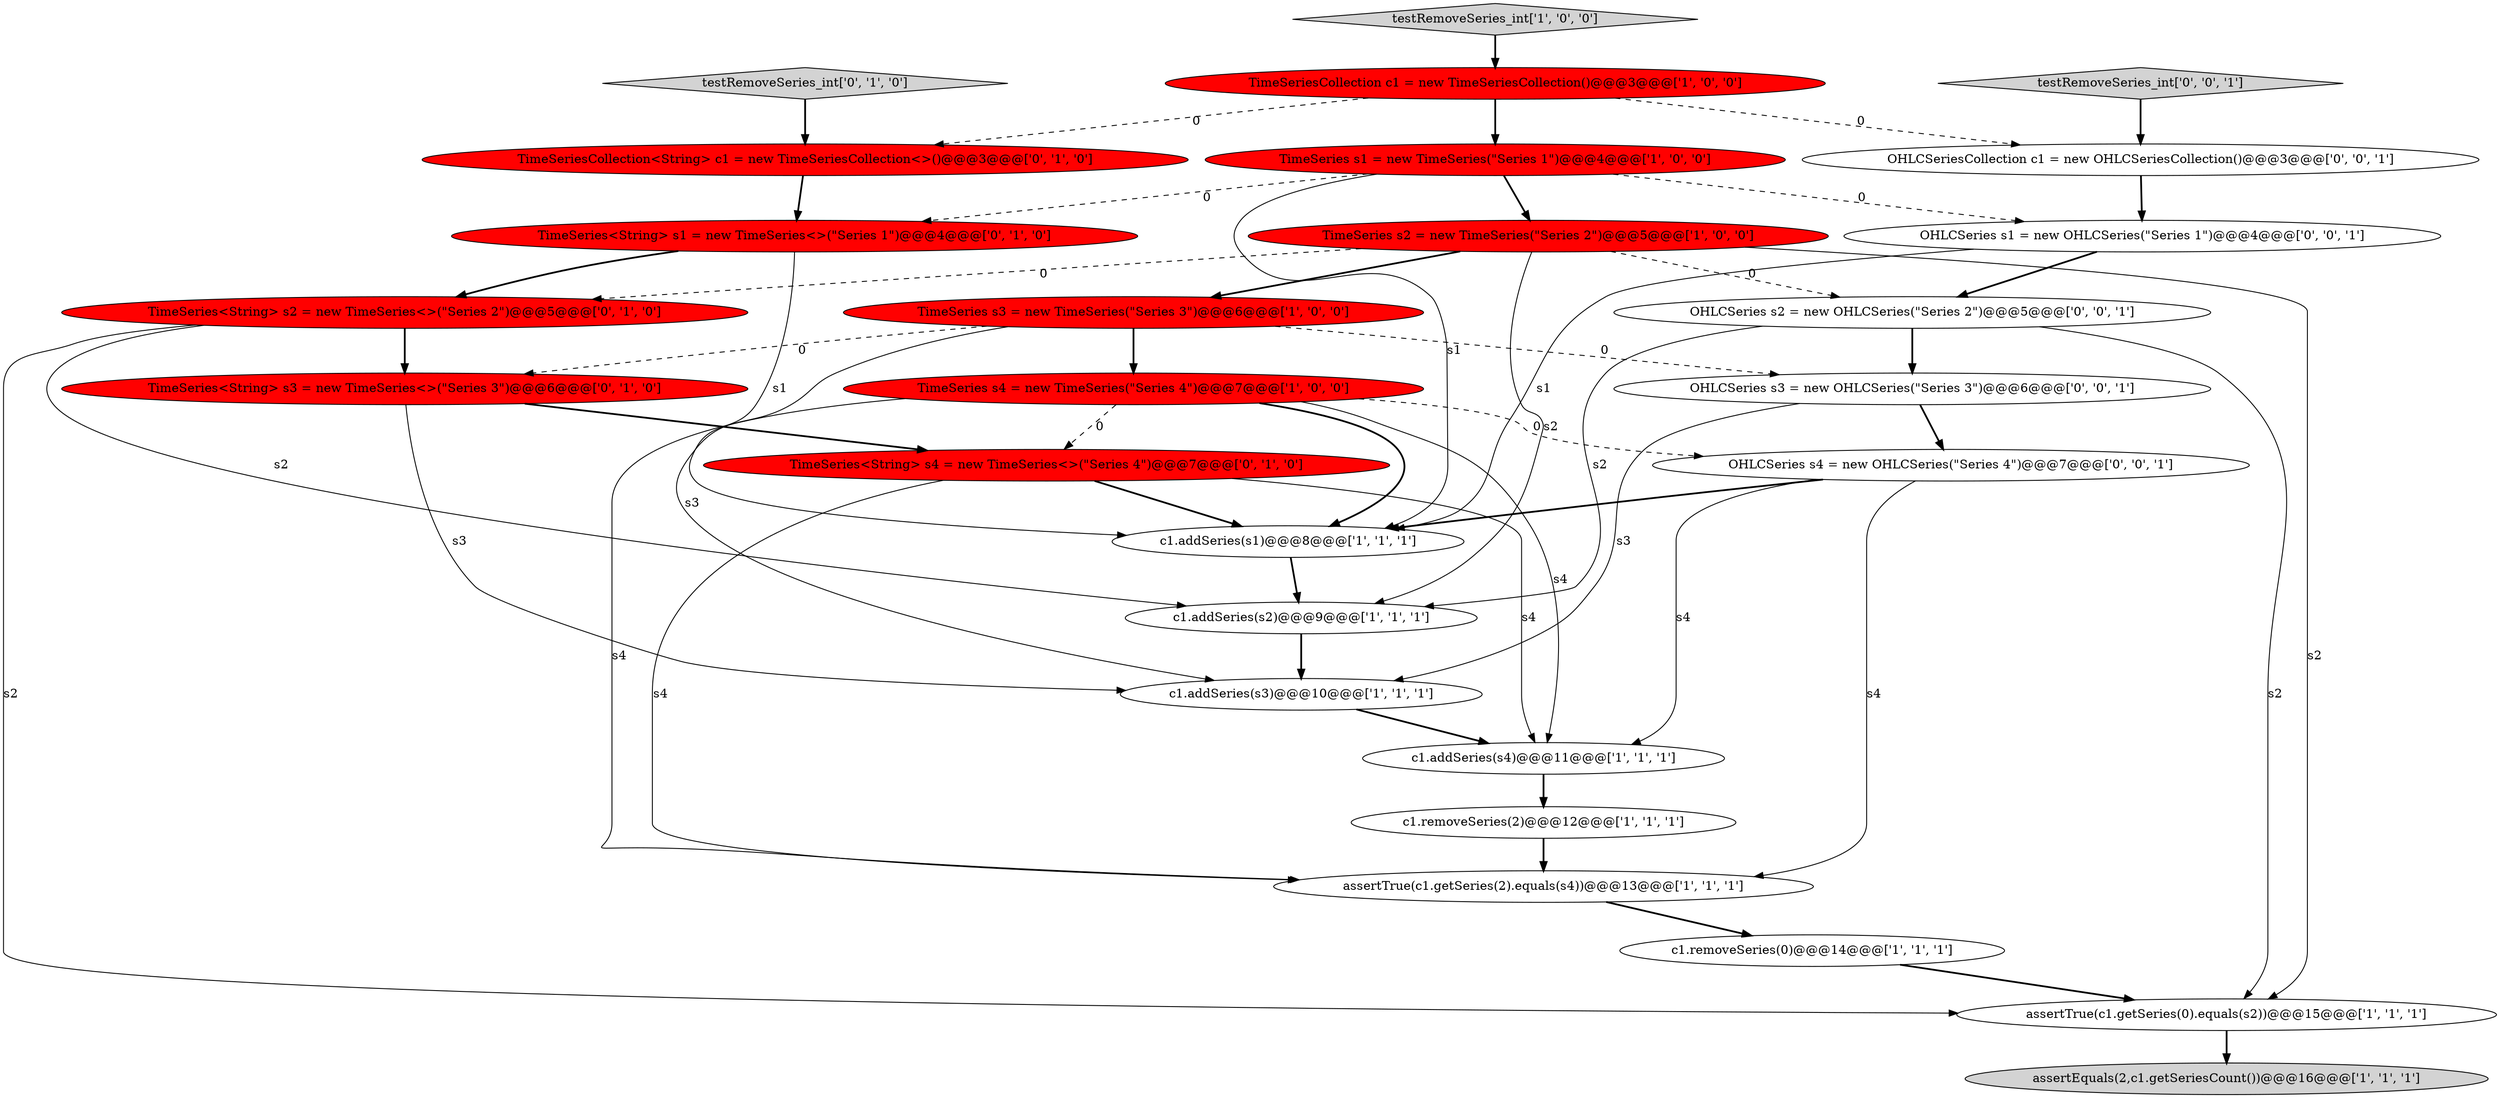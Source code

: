 digraph {
22 [style = filled, label = "OHLCSeriesCollection c1 = new OHLCSeriesCollection()@@@3@@@['0', '0', '1']", fillcolor = white, shape = ellipse image = "AAA0AAABBB3BBB"];
14 [style = filled, label = "TimeSeries s3 = new TimeSeries(\"Series 3\")@@@6@@@['1', '0', '0']", fillcolor = red, shape = ellipse image = "AAA1AAABBB1BBB"];
11 [style = filled, label = "assertTrue(c1.getSeries(0).equals(s2))@@@15@@@['1', '1', '1']", fillcolor = white, shape = ellipse image = "AAA0AAABBB1BBB"];
18 [style = filled, label = "TimeSeries<String> s1 = new TimeSeries<>(\"Series 1\")@@@4@@@['0', '1', '0']", fillcolor = red, shape = ellipse image = "AAA1AAABBB2BBB"];
9 [style = filled, label = "TimeSeries s2 = new TimeSeries(\"Series 2\")@@@5@@@['1', '0', '0']", fillcolor = red, shape = ellipse image = "AAA1AAABBB1BBB"];
20 [style = filled, label = "TimeSeries<String> s2 = new TimeSeries<>(\"Series 2\")@@@5@@@['0', '1', '0']", fillcolor = red, shape = ellipse image = "AAA1AAABBB2BBB"];
24 [style = filled, label = "OHLCSeries s2 = new OHLCSeries(\"Series 2\")@@@5@@@['0', '0', '1']", fillcolor = white, shape = ellipse image = "AAA0AAABBB3BBB"];
2 [style = filled, label = "testRemoveSeries_int['1', '0', '0']", fillcolor = lightgray, shape = diamond image = "AAA0AAABBB1BBB"];
0 [style = filled, label = "c1.addSeries(s4)@@@11@@@['1', '1', '1']", fillcolor = white, shape = ellipse image = "AAA0AAABBB1BBB"];
21 [style = filled, label = "OHLCSeries s4 = new OHLCSeries(\"Series 4\")@@@7@@@['0', '0', '1']", fillcolor = white, shape = ellipse image = "AAA0AAABBB3BBB"];
4 [style = filled, label = "c1.removeSeries(2)@@@12@@@['1', '1', '1']", fillcolor = white, shape = ellipse image = "AAA0AAABBB1BBB"];
6 [style = filled, label = "c1.addSeries(s2)@@@9@@@['1', '1', '1']", fillcolor = white, shape = ellipse image = "AAA0AAABBB1BBB"];
12 [style = filled, label = "TimeSeries s1 = new TimeSeries(\"Series 1\")@@@4@@@['1', '0', '0']", fillcolor = red, shape = ellipse image = "AAA1AAABBB1BBB"];
3 [style = filled, label = "TimeSeriesCollection c1 = new TimeSeriesCollection()@@@3@@@['1', '0', '0']", fillcolor = red, shape = ellipse image = "AAA1AAABBB1BBB"];
5 [style = filled, label = "TimeSeries s4 = new TimeSeries(\"Series 4\")@@@7@@@['1', '0', '0']", fillcolor = red, shape = ellipse image = "AAA1AAABBB1BBB"];
13 [style = filled, label = "c1.addSeries(s1)@@@8@@@['1', '1', '1']", fillcolor = white, shape = ellipse image = "AAA0AAABBB1BBB"];
1 [style = filled, label = "c1.removeSeries(0)@@@14@@@['1', '1', '1']", fillcolor = white, shape = ellipse image = "AAA0AAABBB1BBB"];
8 [style = filled, label = "assertEquals(2,c1.getSeriesCount())@@@16@@@['1', '1', '1']", fillcolor = lightgray, shape = ellipse image = "AAA0AAABBB1BBB"];
25 [style = filled, label = "OHLCSeries s3 = new OHLCSeries(\"Series 3\")@@@6@@@['0', '0', '1']", fillcolor = white, shape = ellipse image = "AAA0AAABBB3BBB"];
7 [style = filled, label = "assertTrue(c1.getSeries(2).equals(s4))@@@13@@@['1', '1', '1']", fillcolor = white, shape = ellipse image = "AAA0AAABBB1BBB"];
26 [style = filled, label = "OHLCSeries s1 = new OHLCSeries(\"Series 1\")@@@4@@@['0', '0', '1']", fillcolor = white, shape = ellipse image = "AAA0AAABBB3BBB"];
19 [style = filled, label = "TimeSeriesCollection<String> c1 = new TimeSeriesCollection<>()@@@3@@@['0', '1', '0']", fillcolor = red, shape = ellipse image = "AAA1AAABBB2BBB"];
10 [style = filled, label = "c1.addSeries(s3)@@@10@@@['1', '1', '1']", fillcolor = white, shape = ellipse image = "AAA0AAABBB1BBB"];
15 [style = filled, label = "TimeSeries<String> s3 = new TimeSeries<>(\"Series 3\")@@@6@@@['0', '1', '0']", fillcolor = red, shape = ellipse image = "AAA1AAABBB2BBB"];
16 [style = filled, label = "testRemoveSeries_int['0', '1', '0']", fillcolor = lightgray, shape = diamond image = "AAA0AAABBB2BBB"];
17 [style = filled, label = "TimeSeries<String> s4 = new TimeSeries<>(\"Series 4\")@@@7@@@['0', '1', '0']", fillcolor = red, shape = ellipse image = "AAA1AAABBB2BBB"];
23 [style = filled, label = "testRemoveSeries_int['0', '0', '1']", fillcolor = lightgray, shape = diamond image = "AAA0AAABBB3BBB"];
18->13 [style = solid, label="s1"];
9->20 [style = dashed, label="0"];
22->26 [style = bold, label=""];
5->7 [style = solid, label="s4"];
15->10 [style = solid, label="s3"];
19->18 [style = bold, label=""];
9->11 [style = solid, label="s2"];
7->1 [style = bold, label=""];
20->11 [style = solid, label="s2"];
17->0 [style = solid, label="s4"];
9->24 [style = dashed, label="0"];
14->25 [style = dashed, label="0"];
17->7 [style = solid, label="s4"];
2->3 [style = bold, label=""];
9->6 [style = solid, label="s2"];
24->6 [style = solid, label="s2"];
20->6 [style = solid, label="s2"];
3->22 [style = dashed, label="0"];
3->12 [style = bold, label=""];
16->19 [style = bold, label=""];
12->9 [style = bold, label=""];
26->24 [style = bold, label=""];
25->10 [style = solid, label="s3"];
14->15 [style = dashed, label="0"];
4->7 [style = bold, label=""];
1->11 [style = bold, label=""];
12->13 [style = solid, label="s1"];
3->19 [style = dashed, label="0"];
12->26 [style = dashed, label="0"];
21->0 [style = solid, label="s4"];
21->7 [style = solid, label="s4"];
18->20 [style = bold, label=""];
15->17 [style = bold, label=""];
23->22 [style = bold, label=""];
5->17 [style = dashed, label="0"];
14->10 [style = solid, label="s3"];
5->0 [style = solid, label="s4"];
0->4 [style = bold, label=""];
24->25 [style = bold, label=""];
6->10 [style = bold, label=""];
5->13 [style = bold, label=""];
10->0 [style = bold, label=""];
9->14 [style = bold, label=""];
5->21 [style = dashed, label="0"];
11->8 [style = bold, label=""];
12->18 [style = dashed, label="0"];
17->13 [style = bold, label=""];
26->13 [style = solid, label="s1"];
24->11 [style = solid, label="s2"];
13->6 [style = bold, label=""];
20->15 [style = bold, label=""];
25->21 [style = bold, label=""];
21->13 [style = bold, label=""];
14->5 [style = bold, label=""];
}
